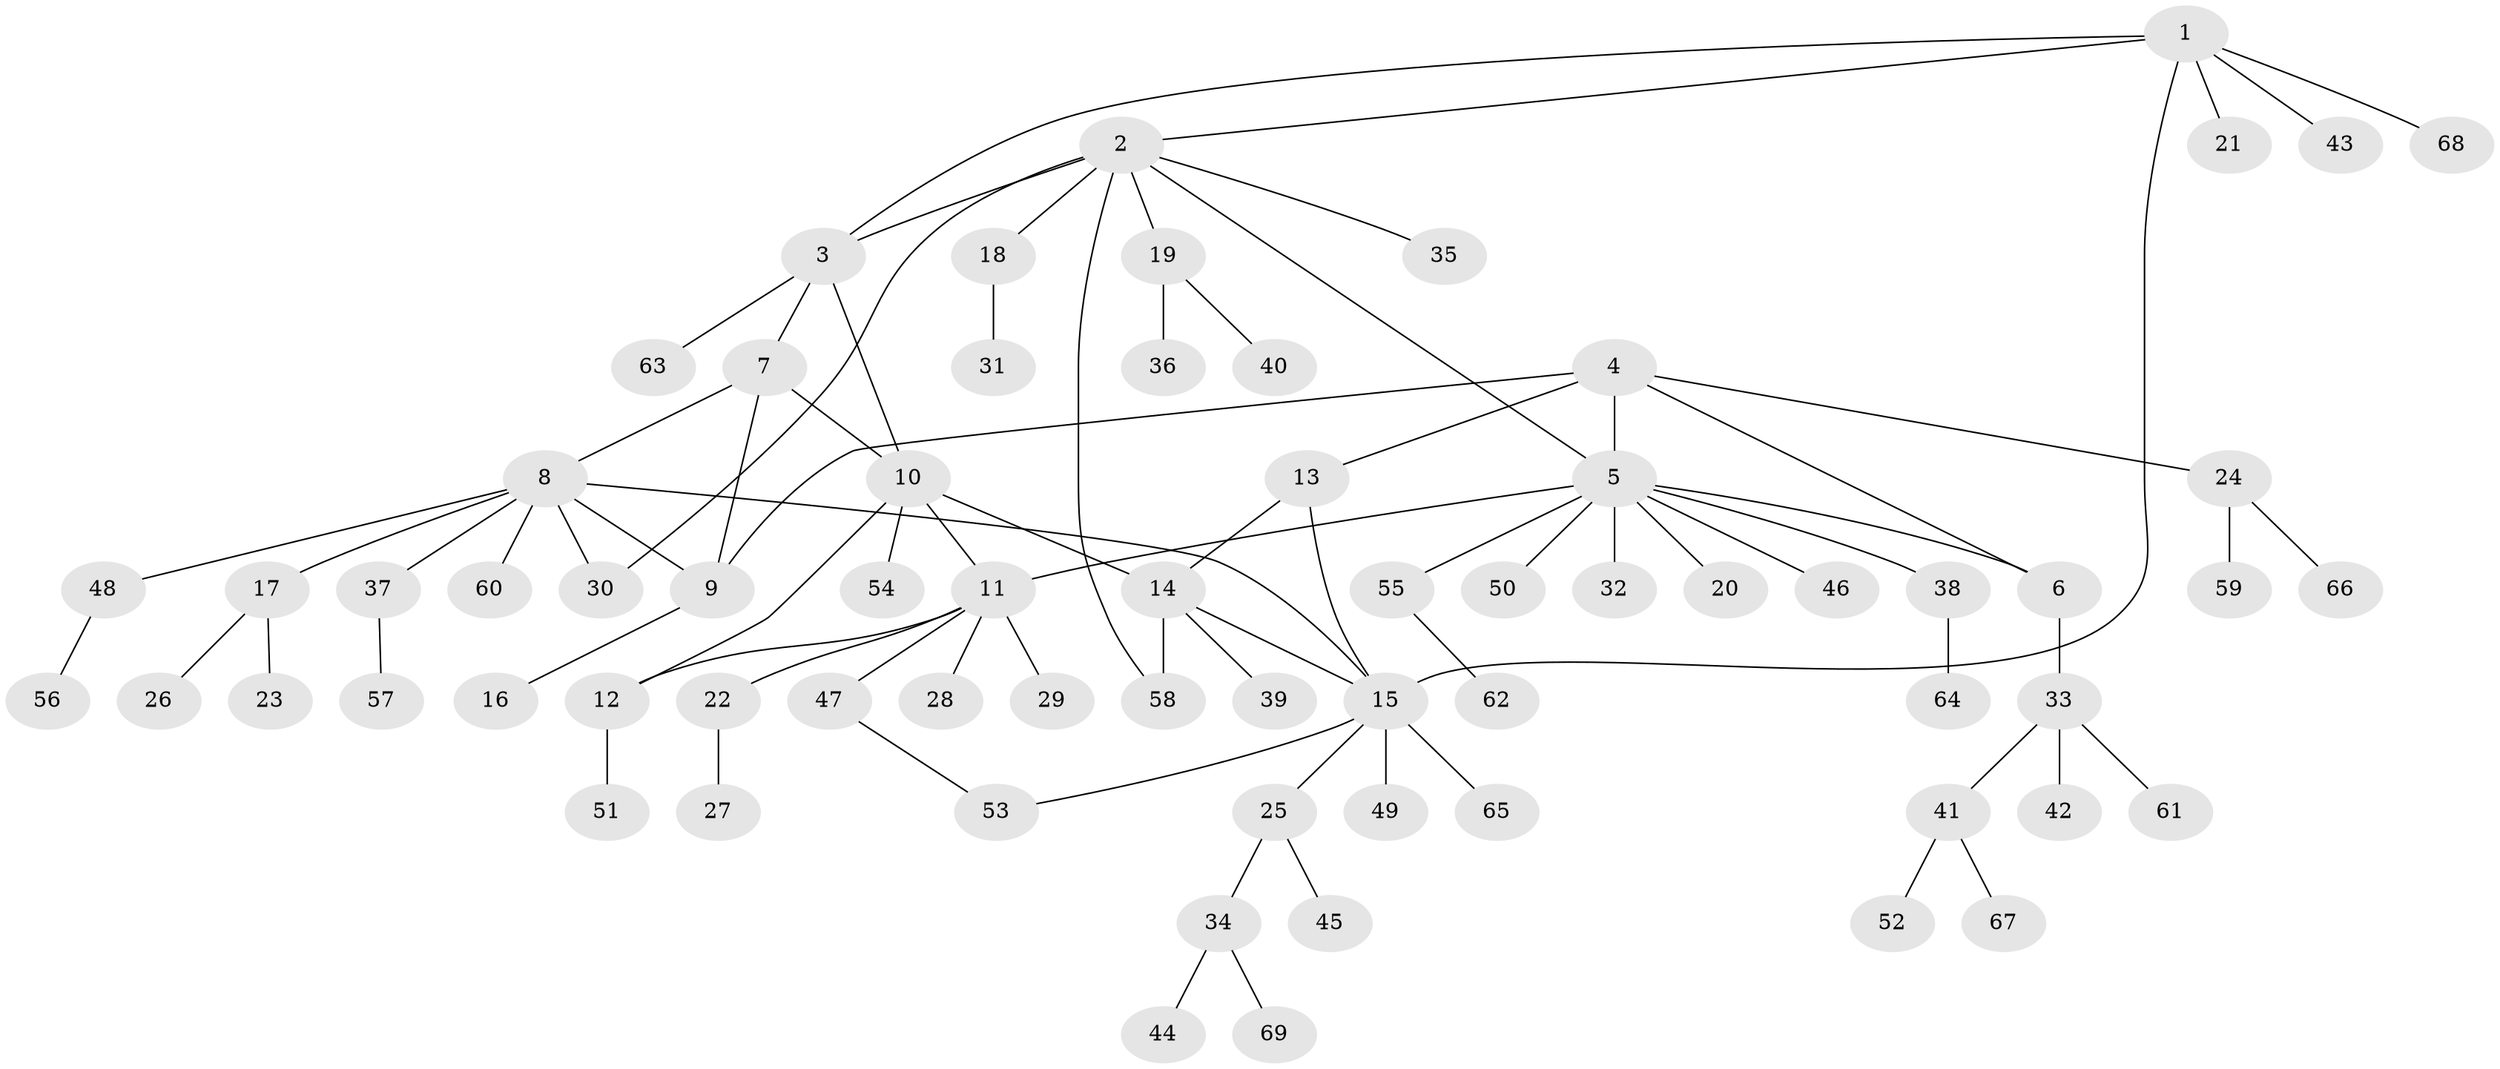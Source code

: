 // coarse degree distribution, {5: 0.06976744186046512, 7: 0.06976744186046512, 4: 0.06976744186046512, 9: 0.023255813953488372, 3: 0.09302325581395349, 6: 0.023255813953488372, 2: 0.20930232558139536, 1: 0.4418604651162791}
// Generated by graph-tools (version 1.1) at 2025/52/03/04/25 22:52:22]
// undirected, 69 vertices, 82 edges
graph export_dot {
  node [color=gray90,style=filled];
  1;
  2;
  3;
  4;
  5;
  6;
  7;
  8;
  9;
  10;
  11;
  12;
  13;
  14;
  15;
  16;
  17;
  18;
  19;
  20;
  21;
  22;
  23;
  24;
  25;
  26;
  27;
  28;
  29;
  30;
  31;
  32;
  33;
  34;
  35;
  36;
  37;
  38;
  39;
  40;
  41;
  42;
  43;
  44;
  45;
  46;
  47;
  48;
  49;
  50;
  51;
  52;
  53;
  54;
  55;
  56;
  57;
  58;
  59;
  60;
  61;
  62;
  63;
  64;
  65;
  66;
  67;
  68;
  69;
  1 -- 2;
  1 -- 3;
  1 -- 15;
  1 -- 21;
  1 -- 43;
  1 -- 68;
  2 -- 3;
  2 -- 5;
  2 -- 18;
  2 -- 19;
  2 -- 30;
  2 -- 35;
  2 -- 58;
  3 -- 7;
  3 -- 10;
  3 -- 63;
  4 -- 5;
  4 -- 6;
  4 -- 9;
  4 -- 13;
  4 -- 24;
  5 -- 6;
  5 -- 11;
  5 -- 20;
  5 -- 32;
  5 -- 38;
  5 -- 46;
  5 -- 50;
  5 -- 55;
  6 -- 33;
  7 -- 8;
  7 -- 9;
  7 -- 10;
  8 -- 9;
  8 -- 15;
  8 -- 17;
  8 -- 30;
  8 -- 37;
  8 -- 48;
  8 -- 60;
  9 -- 16;
  10 -- 11;
  10 -- 12;
  10 -- 14;
  10 -- 54;
  11 -- 12;
  11 -- 22;
  11 -- 28;
  11 -- 29;
  11 -- 47;
  12 -- 51;
  13 -- 14;
  13 -- 15;
  14 -- 15;
  14 -- 39;
  14 -- 58;
  15 -- 25;
  15 -- 49;
  15 -- 53;
  15 -- 65;
  17 -- 23;
  17 -- 26;
  18 -- 31;
  19 -- 36;
  19 -- 40;
  22 -- 27;
  24 -- 59;
  24 -- 66;
  25 -- 34;
  25 -- 45;
  33 -- 41;
  33 -- 42;
  33 -- 61;
  34 -- 44;
  34 -- 69;
  37 -- 57;
  38 -- 64;
  41 -- 52;
  41 -- 67;
  47 -- 53;
  48 -- 56;
  55 -- 62;
}

